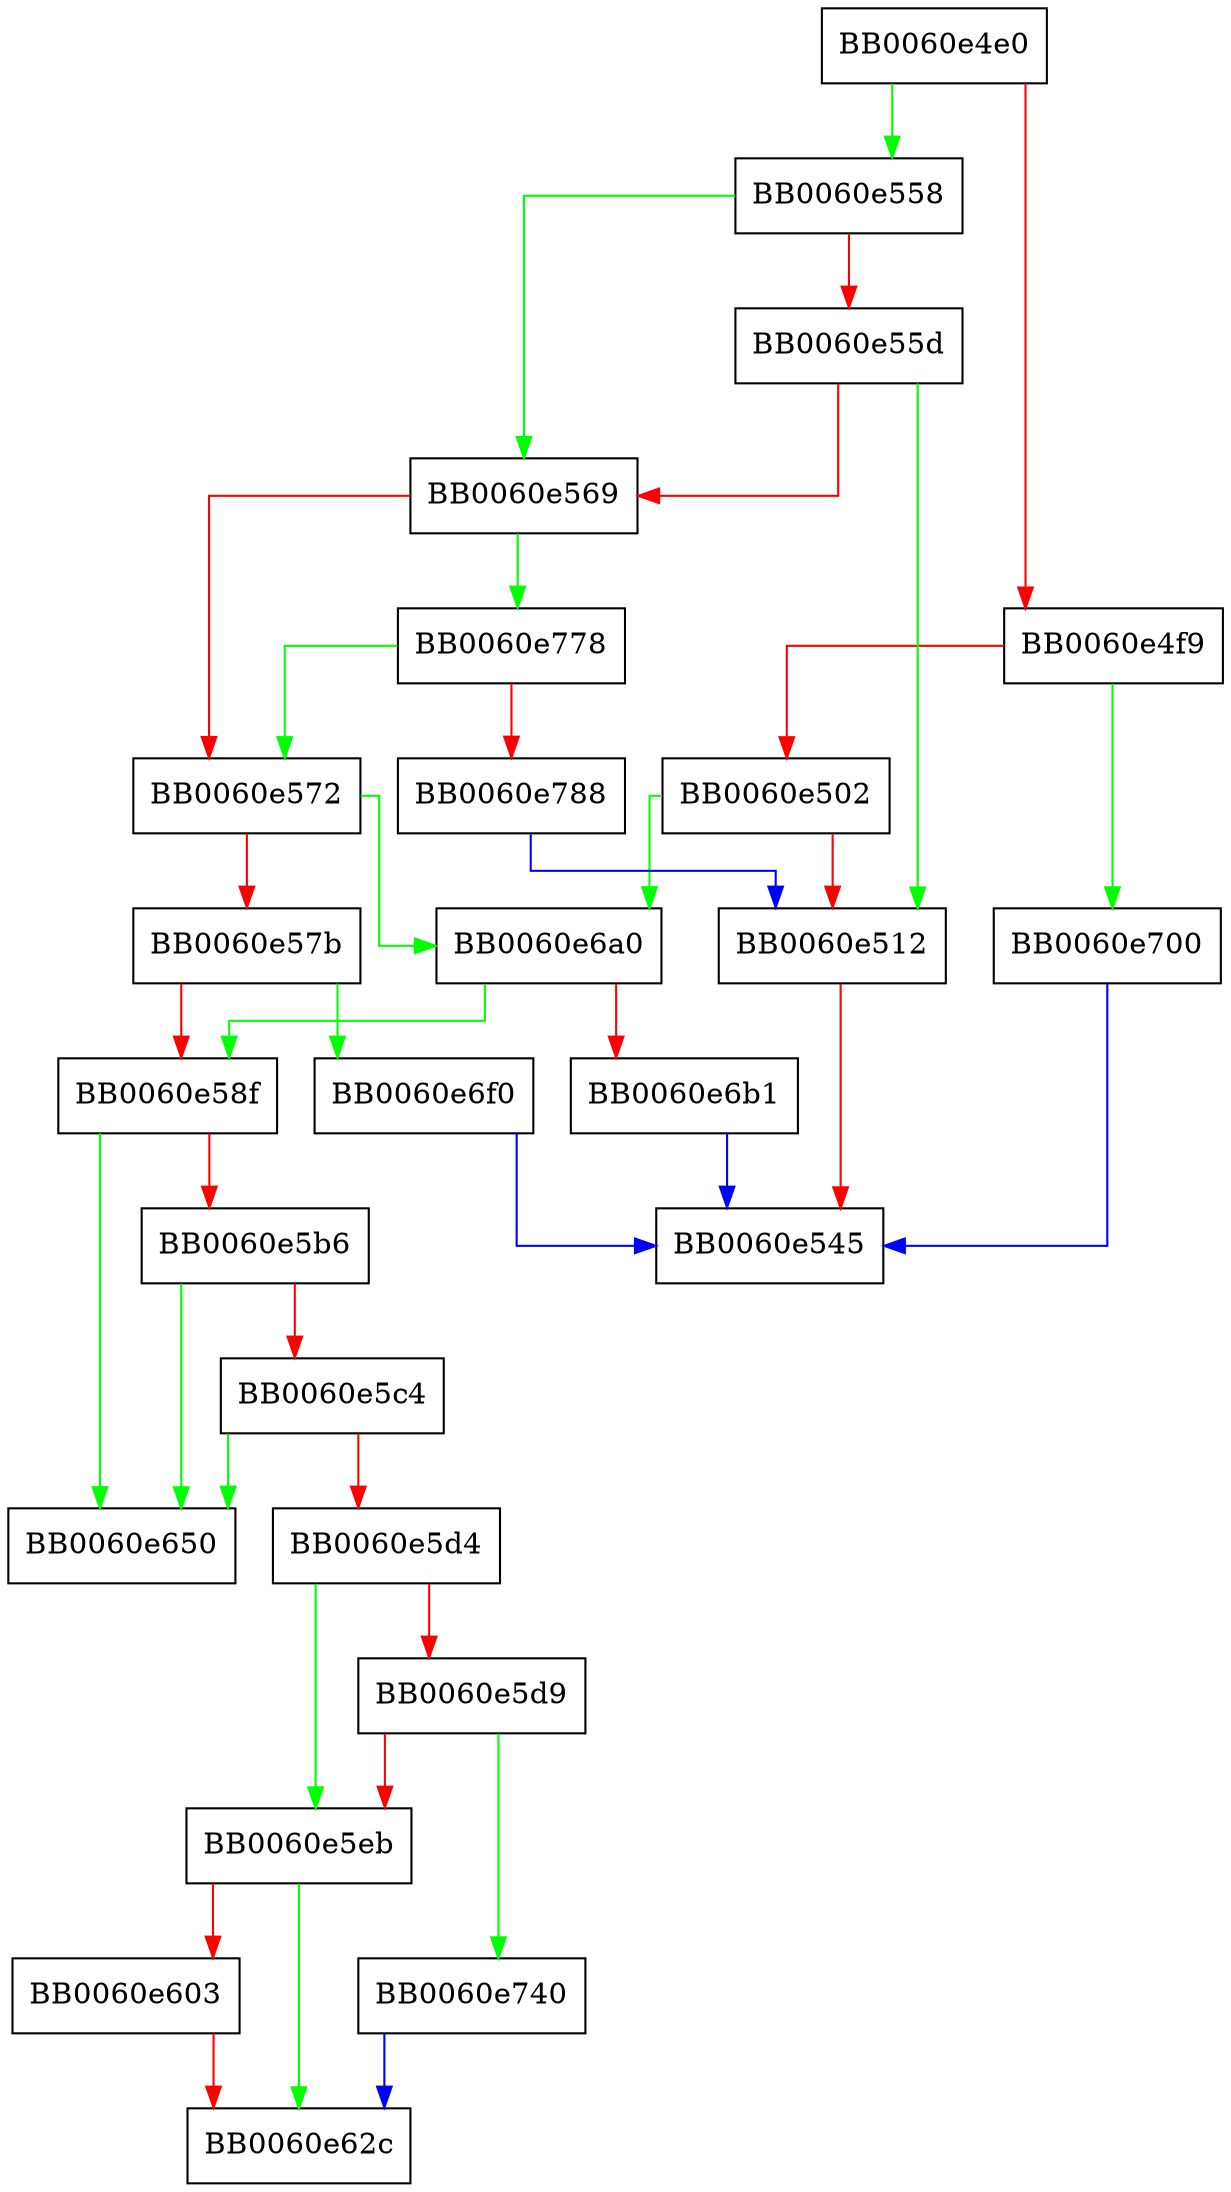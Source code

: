 digraph OBJ_create {
  node [shape="box"];
  graph [splines=ortho];
  BB0060e4e0 -> BB0060e558 [color="green"];
  BB0060e4e0 -> BB0060e4f9 [color="red"];
  BB0060e4f9 -> BB0060e700 [color="green"];
  BB0060e4f9 -> BB0060e502 [color="red"];
  BB0060e502 -> BB0060e6a0 [color="green"];
  BB0060e502 -> BB0060e512 [color="red"];
  BB0060e512 -> BB0060e545 [color="red"];
  BB0060e558 -> BB0060e569 [color="green"];
  BB0060e558 -> BB0060e55d [color="red"];
  BB0060e55d -> BB0060e512 [color="green"];
  BB0060e55d -> BB0060e569 [color="red"];
  BB0060e569 -> BB0060e778 [color="green"];
  BB0060e569 -> BB0060e572 [color="red"];
  BB0060e572 -> BB0060e6a0 [color="green"];
  BB0060e572 -> BB0060e57b [color="red"];
  BB0060e57b -> BB0060e6f0 [color="green"];
  BB0060e57b -> BB0060e58f [color="red"];
  BB0060e58f -> BB0060e650 [color="green"];
  BB0060e58f -> BB0060e5b6 [color="red"];
  BB0060e5b6 -> BB0060e650 [color="green"];
  BB0060e5b6 -> BB0060e5c4 [color="red"];
  BB0060e5c4 -> BB0060e650 [color="green"];
  BB0060e5c4 -> BB0060e5d4 [color="red"];
  BB0060e5d4 -> BB0060e5eb [color="green"];
  BB0060e5d4 -> BB0060e5d9 [color="red"];
  BB0060e5d9 -> BB0060e740 [color="green"];
  BB0060e5d9 -> BB0060e5eb [color="red"];
  BB0060e5eb -> BB0060e62c [color="green"];
  BB0060e5eb -> BB0060e603 [color="red"];
  BB0060e603 -> BB0060e62c [color="red"];
  BB0060e6a0 -> BB0060e58f [color="green"];
  BB0060e6a0 -> BB0060e6b1 [color="red"];
  BB0060e6b1 -> BB0060e545 [color="blue"];
  BB0060e6f0 -> BB0060e545 [color="blue"];
  BB0060e700 -> BB0060e545 [color="blue"];
  BB0060e740 -> BB0060e62c [color="blue"];
  BB0060e778 -> BB0060e572 [color="green"];
  BB0060e778 -> BB0060e788 [color="red"];
  BB0060e788 -> BB0060e512 [color="blue"];
}